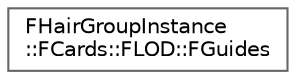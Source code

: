 digraph "Graphical Class Hierarchy"
{
 // INTERACTIVE_SVG=YES
 // LATEX_PDF_SIZE
  bgcolor="transparent";
  edge [fontname=Helvetica,fontsize=10,labelfontname=Helvetica,labelfontsize=10];
  node [fontname=Helvetica,fontsize=10,shape=box,height=0.2,width=0.4];
  rankdir="LR";
  Node0 [id="Node000000",label="FHairGroupInstance\l::FCards::FLOD::FGuides",height=0.2,width=0.4,color="grey40", fillcolor="white", style="filled",URL="$dc/d55/structFHairGroupInstance_1_1FCards_1_1FLOD_1_1FGuides.html",tooltip=" "];
}
